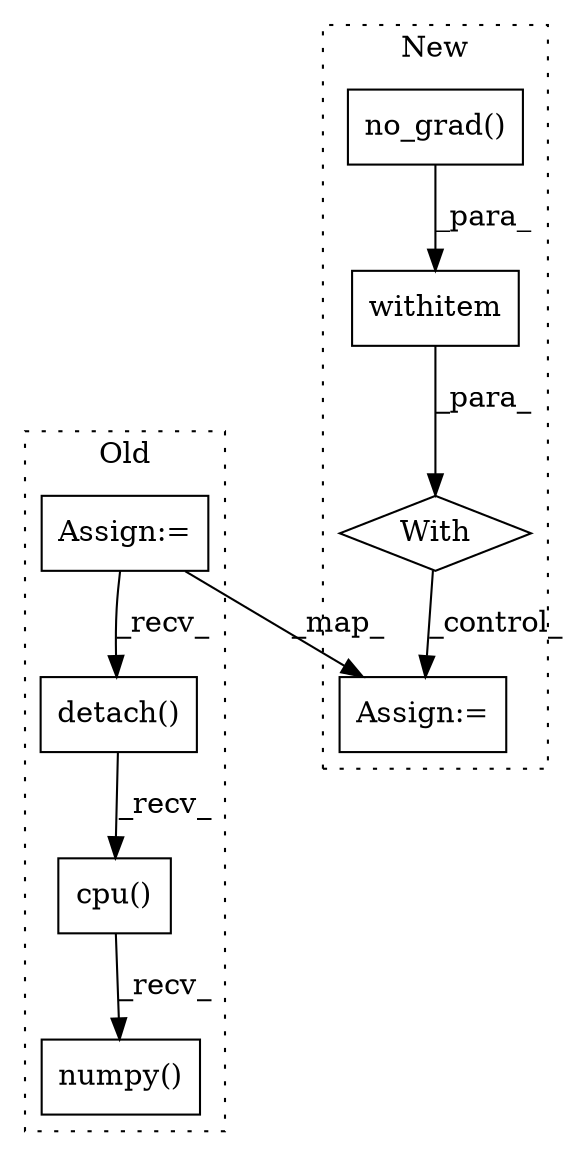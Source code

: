 digraph G {
subgraph cluster0 {
1 [label="numpy()" a="75" s="4713" l="30" shape="box"];
5 [label="cpu()" a="75" s="4713" l="22" shape="box"];
6 [label="Assign:=" a="68" s="4141" l="3" shape="box"];
8 [label="detach()" a="75" s="4614" l="17" shape="box"];
label = "Old";
style="dotted";
}
subgraph cluster1 {
2 [label="withitem" a="49" s="3873" l="5" shape="box"];
3 [label="With" a="39" s="3868,3878" l="5,24" shape="diamond"];
4 [label="no_grad()" a="75" s="3873" l="15" shape="box"];
7 [label="Assign:=" a="68" s="4187" l="3" shape="box"];
label = "New";
style="dotted";
}
2 -> 3 [label="_para_"];
3 -> 7 [label="_control_"];
4 -> 2 [label="_para_"];
5 -> 1 [label="_recv_"];
6 -> 7 [label="_map_"];
6 -> 8 [label="_recv_"];
8 -> 5 [label="_recv_"];
}